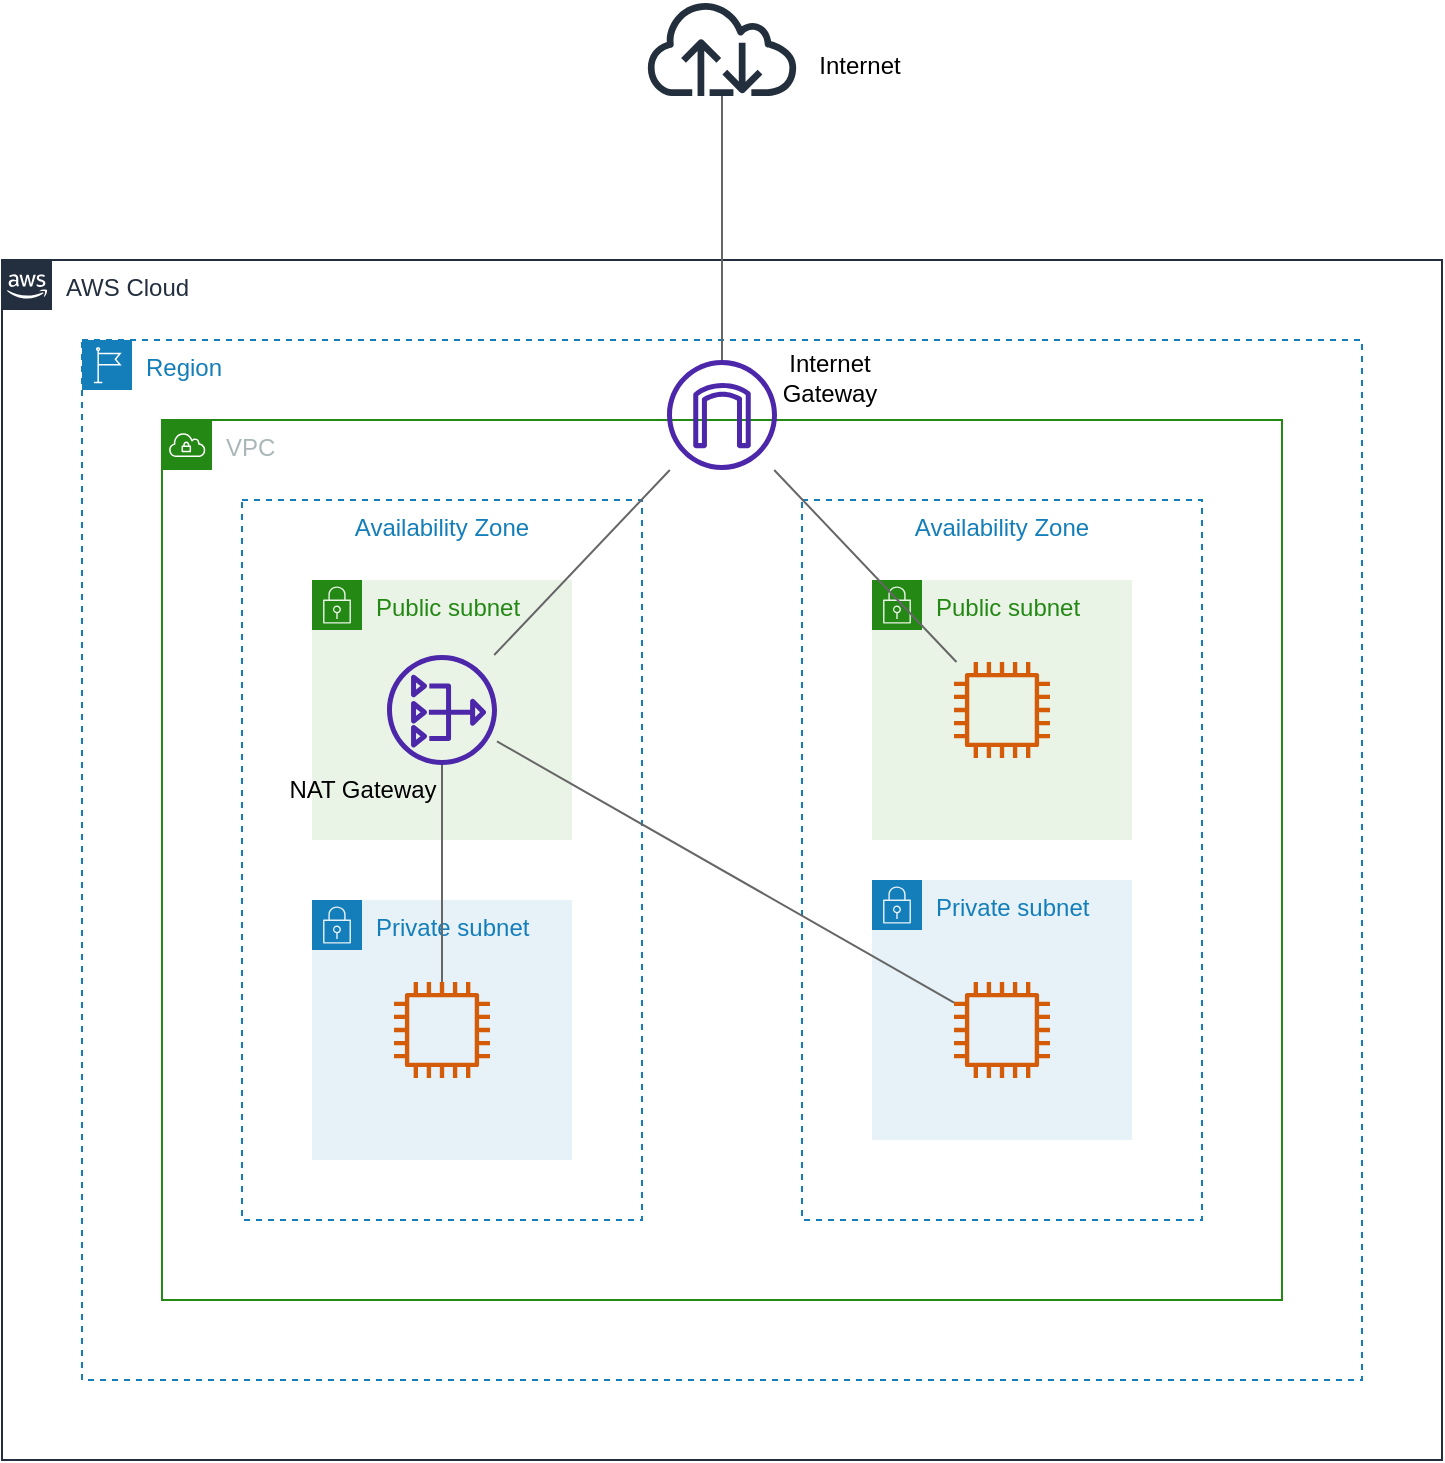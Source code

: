 <mxfile version="21.5.0" type="github">
  <diagram name="ページ1" id="U8sHpZW5kv6Y3-C_uT2e">
    <mxGraphModel dx="1296" dy="798" grid="1" gridSize="10" guides="1" tooltips="1" connect="1" arrows="1" fold="1" page="1" pageScale="1" pageWidth="827" pageHeight="1169" math="0" shadow="0">
      <root>
        <mxCell id="0" />
        <mxCell id="1" parent="0" />
        <mxCell id="Oq7m8LiqZp4pWymkaRCI-11" value="AWS Cloud" style="points=[[0,0],[0.25,0],[0.5,0],[0.75,0],[1,0],[1,0.25],[1,0.5],[1,0.75],[1,1],[0.75,1],[0.5,1],[0.25,1],[0,1],[0,0.75],[0,0.5],[0,0.25]];outlineConnect=0;gradientColor=none;html=1;whiteSpace=wrap;fontSize=12;fontStyle=0;container=1;pointerEvents=0;collapsible=0;recursiveResize=0;shape=mxgraph.aws4.group;grIcon=mxgraph.aws4.group_aws_cloud_alt;strokeColor=#232F3E;fillColor=none;verticalAlign=top;align=left;spacingLeft=30;fontColor=#232F3E;dashed=0;" vertex="1" parent="1">
          <mxGeometry x="40" y="160" width="720" height="600" as="geometry" />
        </mxCell>
        <mxCell id="Oq7m8LiqZp4pWymkaRCI-12" value="Region" style="points=[[0,0],[0.25,0],[0.5,0],[0.75,0],[1,0],[1,0.25],[1,0.5],[1,0.75],[1,1],[0.75,1],[0.5,1],[0.25,1],[0,1],[0,0.75],[0,0.5],[0,0.25]];outlineConnect=0;gradientColor=none;html=1;whiteSpace=wrap;fontSize=12;fontStyle=0;container=1;pointerEvents=0;collapsible=0;recursiveResize=0;shape=mxgraph.aws4.group;grIcon=mxgraph.aws4.group_region;strokeColor=#147EBA;fillColor=none;verticalAlign=top;align=left;spacingLeft=30;fontColor=#147EBA;dashed=1;" vertex="1" parent="Oq7m8LiqZp4pWymkaRCI-11">
          <mxGeometry x="40" y="40" width="640" height="520" as="geometry" />
        </mxCell>
        <mxCell id="Oq7m8LiqZp4pWymkaRCI-5" value="VPC" style="points=[[0,0],[0.25,0],[0.5,0],[0.75,0],[1,0],[1,0.25],[1,0.5],[1,0.75],[1,1],[0.75,1],[0.5,1],[0.25,1],[0,1],[0,0.75],[0,0.5],[0,0.25]];outlineConnect=0;gradientColor=none;html=1;whiteSpace=wrap;fontSize=12;fontStyle=0;container=1;pointerEvents=0;collapsible=0;recursiveResize=0;shape=mxgraph.aws4.group;grIcon=mxgraph.aws4.group_vpc;strokeColor=#248814;fillColor=none;verticalAlign=top;align=left;spacingLeft=30;fontColor=#AAB7B8;dashed=0;" vertex="1" parent="Oq7m8LiqZp4pWymkaRCI-12">
          <mxGeometry x="40" y="40" width="560" height="440" as="geometry" />
        </mxCell>
        <mxCell id="Oq7m8LiqZp4pWymkaRCI-6" value="Availability Zone" style="fillColor=none;strokeColor=#147EBA;dashed=1;verticalAlign=top;fontStyle=0;fontColor=#147EBA;whiteSpace=wrap;html=1;" vertex="1" parent="Oq7m8LiqZp4pWymkaRCI-5">
          <mxGeometry x="40" y="40" width="200" height="360" as="geometry" />
        </mxCell>
        <mxCell id="Oq7m8LiqZp4pWymkaRCI-7" value="Availability Zone" style="fillColor=none;strokeColor=#147EBA;dashed=1;verticalAlign=top;fontStyle=0;fontColor=#147EBA;whiteSpace=wrap;html=1;" vertex="1" parent="Oq7m8LiqZp4pWymkaRCI-5">
          <mxGeometry x="320" y="40" width="200" height="360" as="geometry" />
        </mxCell>
        <mxCell id="Oq7m8LiqZp4pWymkaRCI-3" value="Public subnet" style="points=[[0,0],[0.25,0],[0.5,0],[0.75,0],[1,0],[1,0.25],[1,0.5],[1,0.75],[1,1],[0.75,1],[0.5,1],[0.25,1],[0,1],[0,0.75],[0,0.5],[0,0.25]];outlineConnect=0;gradientColor=none;html=1;whiteSpace=wrap;fontSize=12;fontStyle=0;container=1;pointerEvents=0;collapsible=0;recursiveResize=0;shape=mxgraph.aws4.group;grIcon=mxgraph.aws4.group_security_group;grStroke=0;strokeColor=#248814;fillColor=#E9F3E6;verticalAlign=top;align=left;spacingLeft=30;fontColor=#248814;dashed=0;" vertex="1" parent="Oq7m8LiqZp4pWymkaRCI-5">
          <mxGeometry x="355" y="80" width="130" height="130" as="geometry" />
        </mxCell>
        <mxCell id="Oq7m8LiqZp4pWymkaRCI-20" value="" style="sketch=0;outlineConnect=0;fontColor=#232F3E;gradientColor=none;fillColor=#D45B07;strokeColor=none;dashed=0;verticalLabelPosition=bottom;verticalAlign=top;align=center;html=1;fontSize=12;fontStyle=0;aspect=fixed;pointerEvents=1;shape=mxgraph.aws4.instance2;" vertex="1" parent="Oq7m8LiqZp4pWymkaRCI-3">
          <mxGeometry x="41" y="41" width="48" height="48" as="geometry" />
        </mxCell>
        <mxCell id="Oq7m8LiqZp4pWymkaRCI-4" value="Private subnet" style="points=[[0,0],[0.25,0],[0.5,0],[0.75,0],[1,0],[1,0.25],[1,0.5],[1,0.75],[1,1],[0.75,1],[0.5,1],[0.25,1],[0,1],[0,0.75],[0,0.5],[0,0.25]];outlineConnect=0;gradientColor=none;html=1;whiteSpace=wrap;fontSize=12;fontStyle=0;container=1;pointerEvents=0;collapsible=0;recursiveResize=0;shape=mxgraph.aws4.group;grIcon=mxgraph.aws4.group_security_group;grStroke=0;strokeColor=#147EBA;fillColor=#E6F2F8;verticalAlign=top;align=left;spacingLeft=30;fontColor=#147EBA;dashed=0;" vertex="1" parent="Oq7m8LiqZp4pWymkaRCI-5">
          <mxGeometry x="355" y="230" width="130" height="130" as="geometry" />
        </mxCell>
        <mxCell id="Oq7m8LiqZp4pWymkaRCI-19" value="" style="sketch=0;outlineConnect=0;fontColor=#232F3E;gradientColor=none;fillColor=#D45B07;strokeColor=none;dashed=0;verticalLabelPosition=bottom;verticalAlign=top;align=center;html=1;fontSize=12;fontStyle=0;aspect=fixed;pointerEvents=1;shape=mxgraph.aws4.instance2;" vertex="1" parent="Oq7m8LiqZp4pWymkaRCI-4">
          <mxGeometry x="41" y="51" width="48" height="48" as="geometry" />
        </mxCell>
        <mxCell id="Oq7m8LiqZp4pWymkaRCI-1" value="Public subnet" style="points=[[0,0],[0.25,0],[0.5,0],[0.75,0],[1,0],[1,0.25],[1,0.5],[1,0.75],[1,1],[0.75,1],[0.5,1],[0.25,1],[0,1],[0,0.75],[0,0.5],[0,0.25]];outlineConnect=0;gradientColor=none;html=1;whiteSpace=wrap;fontSize=12;fontStyle=0;container=1;pointerEvents=0;collapsible=0;recursiveResize=0;shape=mxgraph.aws4.group;grIcon=mxgraph.aws4.group_security_group;grStroke=0;strokeColor=#248814;fillColor=#E9F3E6;verticalAlign=top;align=left;spacingLeft=30;fontColor=#248814;dashed=0;" vertex="1" parent="Oq7m8LiqZp4pWymkaRCI-5">
          <mxGeometry x="75" y="80" width="130" height="130" as="geometry" />
        </mxCell>
        <mxCell id="Oq7m8LiqZp4pWymkaRCI-13" value="" style="sketch=0;outlineConnect=0;fontColor=#232F3E;gradientColor=none;fillColor=#4D27AA;strokeColor=none;dashed=0;verticalLabelPosition=bottom;verticalAlign=top;align=center;html=1;fontSize=12;fontStyle=0;aspect=fixed;pointerEvents=1;shape=mxgraph.aws4.nat_gateway;" vertex="1" parent="Oq7m8LiqZp4pWymkaRCI-1">
          <mxGeometry x="37.5" y="37.5" width="55" height="55" as="geometry" />
        </mxCell>
        <mxCell id="Oq7m8LiqZp4pWymkaRCI-2" value="Private subnet" style="points=[[0,0],[0.25,0],[0.5,0],[0.75,0],[1,0],[1,0.25],[1,0.5],[1,0.75],[1,1],[0.75,1],[0.5,1],[0.25,1],[0,1],[0,0.75],[0,0.5],[0,0.25]];outlineConnect=0;gradientColor=none;html=1;whiteSpace=wrap;fontSize=12;fontStyle=0;container=1;pointerEvents=0;collapsible=0;recursiveResize=0;shape=mxgraph.aws4.group;grIcon=mxgraph.aws4.group_security_group;grStroke=0;strokeColor=#147EBA;fillColor=#E6F2F8;verticalAlign=top;align=left;spacingLeft=30;fontColor=#147EBA;dashed=0;" vertex="1" parent="Oq7m8LiqZp4pWymkaRCI-5">
          <mxGeometry x="75" y="240" width="130" height="130" as="geometry" />
        </mxCell>
        <mxCell id="Oq7m8LiqZp4pWymkaRCI-18" value="" style="sketch=0;outlineConnect=0;fontColor=#232F3E;gradientColor=none;fillColor=#D45B07;strokeColor=none;dashed=0;verticalLabelPosition=bottom;verticalAlign=top;align=center;html=1;fontSize=12;fontStyle=0;aspect=fixed;pointerEvents=1;shape=mxgraph.aws4.instance2;" vertex="1" parent="Oq7m8LiqZp4pWymkaRCI-2">
          <mxGeometry x="41" y="41" width="48" height="48" as="geometry" />
        </mxCell>
        <mxCell id="Oq7m8LiqZp4pWymkaRCI-23" value="" style="endArrow=none;html=1;rounded=0;strokeColor=#666666;" edge="1" parent="Oq7m8LiqZp4pWymkaRCI-5" source="Oq7m8LiqZp4pWymkaRCI-18" target="Oq7m8LiqZp4pWymkaRCI-13">
          <mxGeometry width="50" height="50" relative="1" as="geometry">
            <mxPoint x="270" y="200" as="sourcePoint" />
            <mxPoint x="320" y="150" as="targetPoint" />
          </mxGeometry>
        </mxCell>
        <mxCell id="Oq7m8LiqZp4pWymkaRCI-24" value="" style="endArrow=none;html=1;rounded=0;strokeColor=#666666;" edge="1" parent="Oq7m8LiqZp4pWymkaRCI-5" source="Oq7m8LiqZp4pWymkaRCI-13" target="Oq7m8LiqZp4pWymkaRCI-19">
          <mxGeometry width="50" height="50" relative="1" as="geometry">
            <mxPoint x="270" y="200" as="sourcePoint" />
            <mxPoint x="320" y="150" as="targetPoint" />
          </mxGeometry>
        </mxCell>
        <mxCell id="Oq7m8LiqZp4pWymkaRCI-29" value="NAT Gateway" style="text;html=1;align=center;verticalAlign=middle;resizable=0;points=[];autosize=1;strokeColor=none;fillColor=none;" vertex="1" parent="Oq7m8LiqZp4pWymkaRCI-5">
          <mxGeometry x="50" y="170" width="100" height="30" as="geometry" />
        </mxCell>
        <mxCell id="Oq7m8LiqZp4pWymkaRCI-8" value="" style="sketch=0;outlineConnect=0;fontColor=#232F3E;gradientColor=none;fillColor=#4D27AA;strokeColor=none;dashed=0;verticalLabelPosition=bottom;verticalAlign=top;align=center;html=1;fontSize=12;fontStyle=0;aspect=fixed;pointerEvents=1;shape=mxgraph.aws4.internet_gateway;" vertex="1" parent="Oq7m8LiqZp4pWymkaRCI-12">
          <mxGeometry x="292.5" y="10" width="55" height="55" as="geometry" />
        </mxCell>
        <mxCell id="Oq7m8LiqZp4pWymkaRCI-25" value="" style="endArrow=none;html=1;rounded=0;strokeColor=#666666;" edge="1" parent="Oq7m8LiqZp4pWymkaRCI-12" source="Oq7m8LiqZp4pWymkaRCI-13" target="Oq7m8LiqZp4pWymkaRCI-8">
          <mxGeometry width="50" height="50" relative="1" as="geometry">
            <mxPoint x="310" y="240" as="sourcePoint" />
            <mxPoint x="360" y="190" as="targetPoint" />
          </mxGeometry>
        </mxCell>
        <mxCell id="Oq7m8LiqZp4pWymkaRCI-26" value="" style="endArrow=none;html=1;rounded=0;strokeColor=#666666;" edge="1" parent="Oq7m8LiqZp4pWymkaRCI-12" source="Oq7m8LiqZp4pWymkaRCI-20" target="Oq7m8LiqZp4pWymkaRCI-8">
          <mxGeometry width="50" height="50" relative="1" as="geometry">
            <mxPoint x="216" y="168" as="sourcePoint" />
            <mxPoint x="304" y="75" as="targetPoint" />
          </mxGeometry>
        </mxCell>
        <mxCell id="Oq7m8LiqZp4pWymkaRCI-28" value="Internet Gateway" style="text;strokeColor=none;align=center;fillColor=none;html=1;verticalAlign=middle;whiteSpace=wrap;rounded=0;" vertex="1" parent="Oq7m8LiqZp4pWymkaRCI-12">
          <mxGeometry x="344" y="4" width="60" height="30" as="geometry" />
        </mxCell>
        <mxCell id="Oq7m8LiqZp4pWymkaRCI-9" value="" style="sketch=0;outlineConnect=0;fontColor=#232F3E;gradientColor=none;fillColor=#232F3D;strokeColor=none;dashed=0;verticalLabelPosition=bottom;verticalAlign=top;align=center;html=1;fontSize=12;fontStyle=0;aspect=fixed;pointerEvents=1;shape=mxgraph.aws4.internet;" vertex="1" parent="1">
          <mxGeometry x="361" y="30" width="78" height="48" as="geometry" />
        </mxCell>
        <mxCell id="Oq7m8LiqZp4pWymkaRCI-22" value="" style="endArrow=none;html=1;rounded=0;strokeColor=#666666;" edge="1" parent="1" source="Oq7m8LiqZp4pWymkaRCI-8" target="Oq7m8LiqZp4pWymkaRCI-9">
          <mxGeometry width="50" height="50" relative="1" as="geometry">
            <mxPoint x="390" y="440" as="sourcePoint" />
            <mxPoint x="440" y="390" as="targetPoint" />
          </mxGeometry>
        </mxCell>
        <mxCell id="Oq7m8LiqZp4pWymkaRCI-27" value="Internet" style="text;strokeColor=none;align=center;fillColor=none;html=1;verticalAlign=middle;whiteSpace=wrap;rounded=0;" vertex="1" parent="1">
          <mxGeometry x="439" y="48" width="60" height="30" as="geometry" />
        </mxCell>
      </root>
    </mxGraphModel>
  </diagram>
</mxfile>

